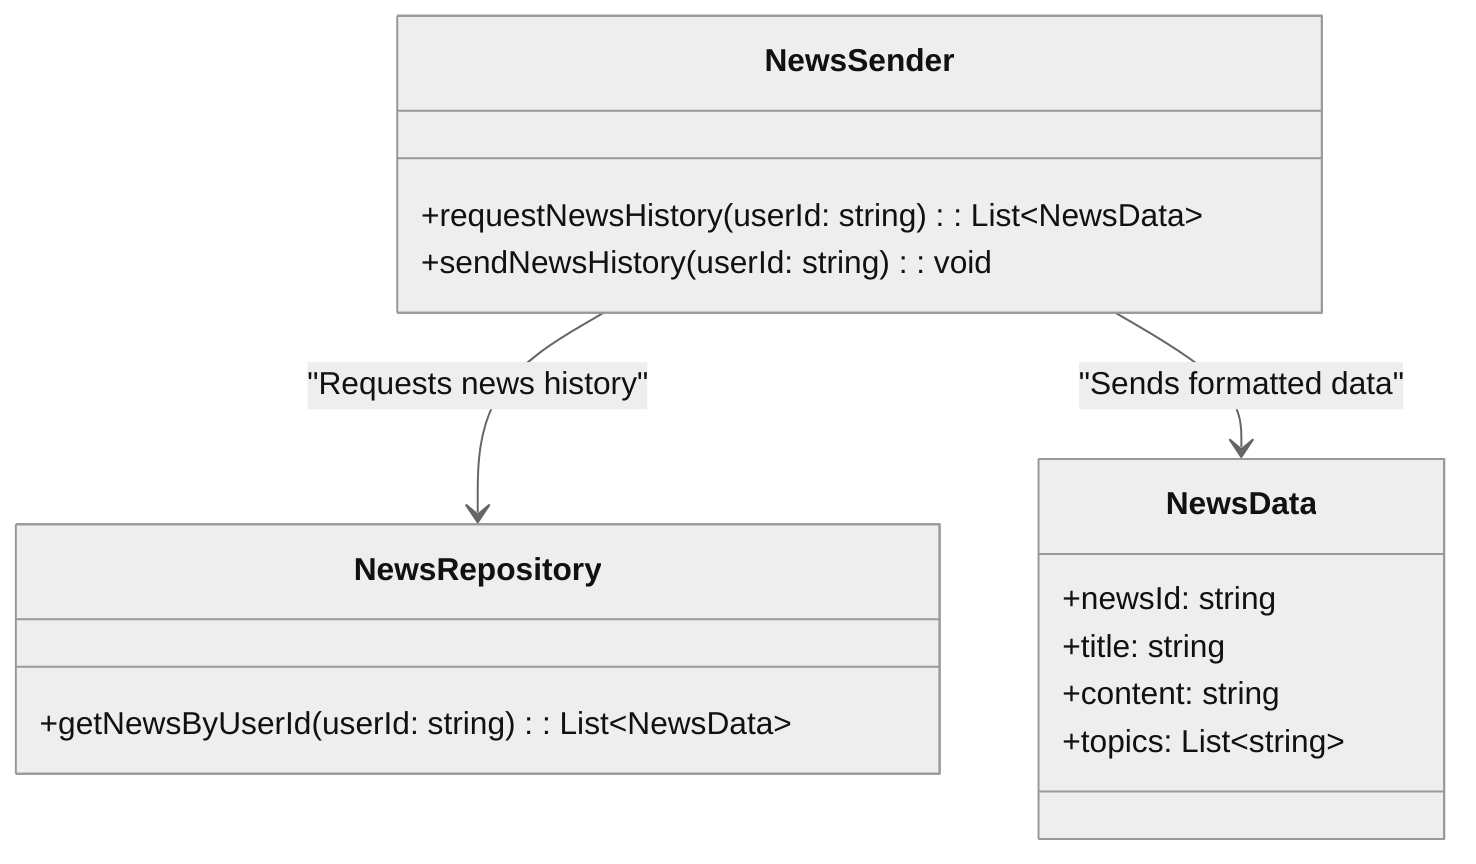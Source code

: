 %%{init: {"theme": "neutral"}}%%
classDiagram
    class NewsSender {
        +requestNewsHistory(userId: string): List&lt;NewsData&gt;
        +sendNewsHistory(userId: string): void
    }

    class NewsData {
        +newsId: string
        +title: string
        +content: string
        +topics: List&lt;string&gt;
    }

    class NewsRepository {
        +getNewsByUserId(userId: string): List&lt;NewsData&gt;
    }

    NewsSender --> NewsRepository : "Requests news history"
    NewsSender --> NewsData : "Sends formatted data"